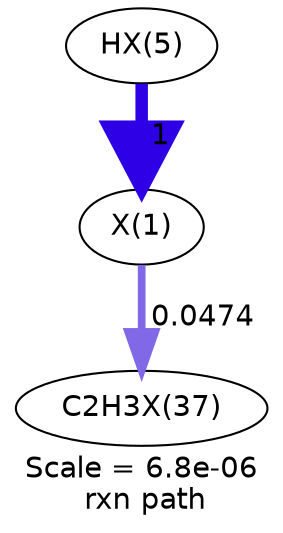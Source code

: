 digraph reaction_paths {
center=1;
s41 -> s40[fontname="Helvetica", style="setlinewidth(6)", arrowsize=3, color="0.7, 1.5, 0.9"
, label=" 1"];
s40 -> s42[fontname="Helvetica", style="setlinewidth(3.7)", arrowsize=1.85, color="0.7, 0.547, 0.9"
, label=" 0.0474"];
s40 [ fontname="Helvetica", label="X(1)"];
s41 [ fontname="Helvetica", label="HX(5)"];
s42 [ fontname="Helvetica", label="C2H3X(37)"];
 label = "Scale = 6.8e-06\l rxn path";
 fontname = "Helvetica";
}
